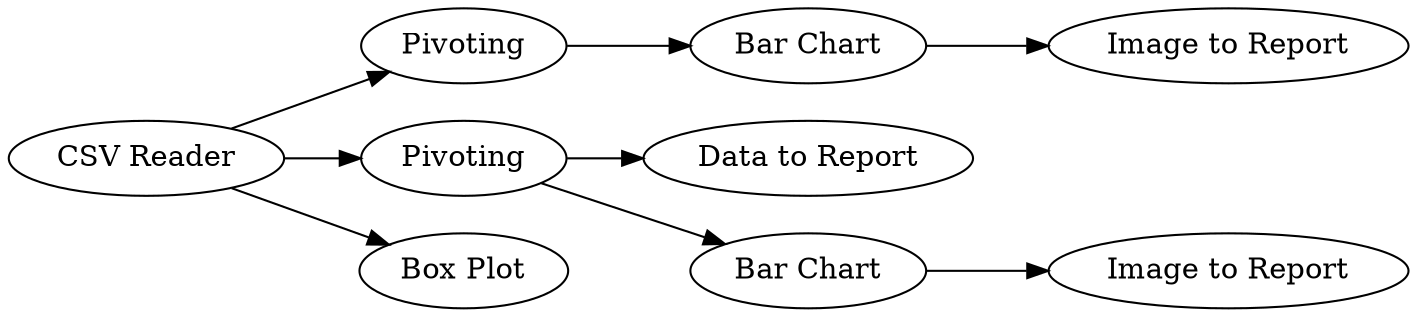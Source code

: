 digraph {
	17 -> 15
	1 -> 17
	15 -> 20
	19 -> 22
	1 -> 23
	19 -> 18
	1 -> 19
	18 -> 21
	20 [label="Image to Report"]
	1 [label="CSV Reader"]
	22 [label="Data to Report"]
	23 [label="Box Plot"]
	18 [label="Bar Chart"]
	21 [label="Image to Report"]
	15 [label="Bar Chart"]
	17 [label=Pivoting]
	19 [label=Pivoting]
	rankdir=LR
}
